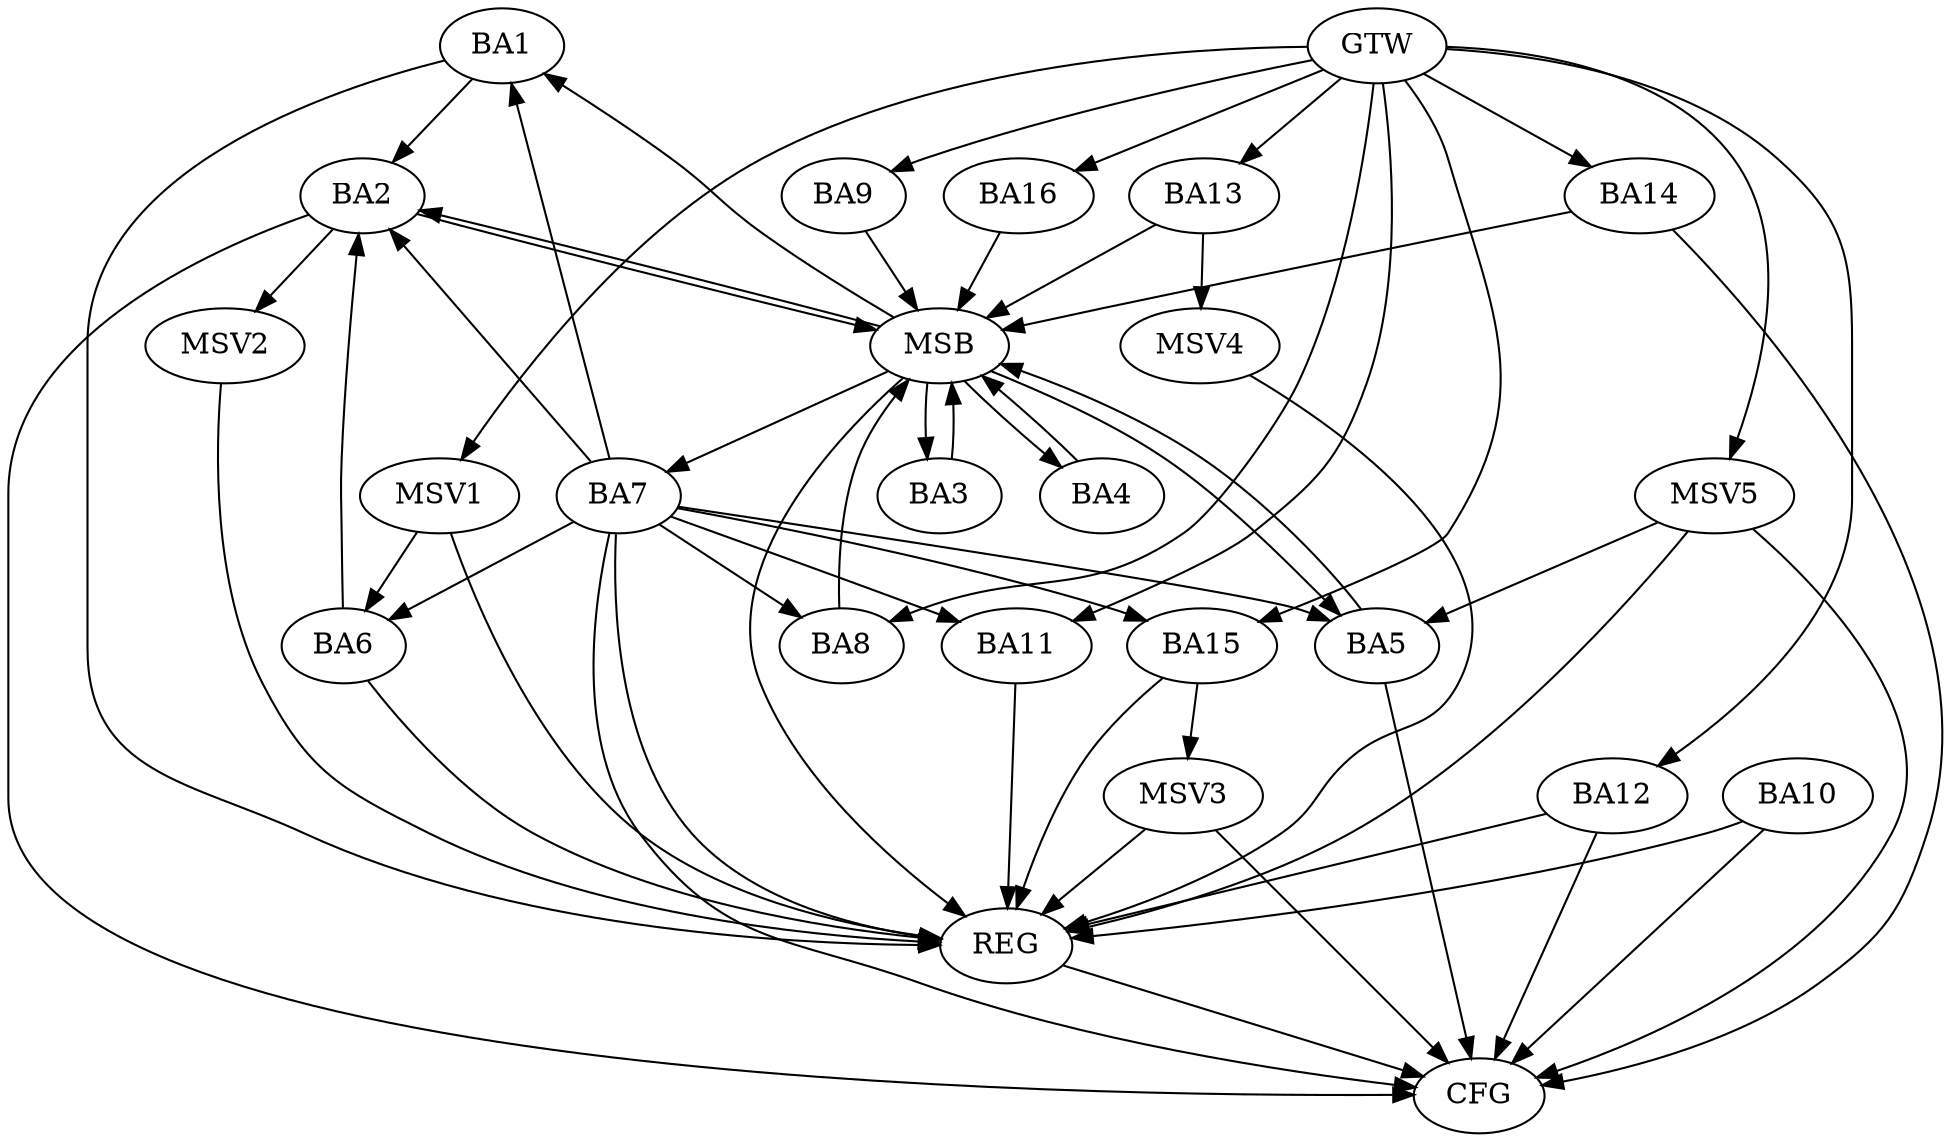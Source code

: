 strict digraph G {
  BA1 [ label="BA1" ];
  BA2 [ label="BA2" ];
  BA3 [ label="BA3" ];
  BA4 [ label="BA4" ];
  BA5 [ label="BA5" ];
  BA6 [ label="BA6" ];
  BA7 [ label="BA7" ];
  BA8 [ label="BA8" ];
  BA9 [ label="BA9" ];
  BA10 [ label="BA10" ];
  BA11 [ label="BA11" ];
  BA12 [ label="BA12" ];
  BA13 [ label="BA13" ];
  BA14 [ label="BA14" ];
  BA15 [ label="BA15" ];
  BA16 [ label="BA16" ];
  GTW [ label="GTW" ];
  REG [ label="REG" ];
  MSB [ label="MSB" ];
  CFG [ label="CFG" ];
  MSV1 [ label="MSV1" ];
  MSV2 [ label="MSV2" ];
  MSV3 [ label="MSV3" ];
  MSV4 [ label="MSV4" ];
  MSV5 [ label="MSV5" ];
  BA1 -> BA2;
  BA6 -> BA2;
  BA7 -> BA2;
  GTW -> BA8;
  GTW -> BA9;
  GTW -> BA11;
  GTW -> BA12;
  GTW -> BA13;
  GTW -> BA14;
  GTW -> BA15;
  GTW -> BA16;
  BA1 -> REG;
  BA6 -> REG;
  BA7 -> REG;
  BA10 -> REG;
  BA11 -> REG;
  BA12 -> REG;
  BA15 -> REG;
  BA2 -> MSB;
  MSB -> BA1;
  MSB -> REG;
  BA3 -> MSB;
  MSB -> BA2;
  BA4 -> MSB;
  MSB -> BA3;
  BA5 -> MSB;
  BA8 -> MSB;
  MSB -> BA4;
  BA9 -> MSB;
  MSB -> BA7;
  BA13 -> MSB;
  MSB -> BA5;
  BA14 -> MSB;
  BA16 -> MSB;
  BA14 -> CFG;
  BA10 -> CFG;
  BA2 -> CFG;
  BA12 -> CFG;
  BA7 -> CFG;
  BA5 -> CFG;
  REG -> CFG;
  BA7 -> BA11;
  BA7 -> BA5;
  BA7 -> BA1;
  BA7 -> BA15;
  BA7 -> BA6;
  BA7 -> BA8;
  MSV1 -> BA6;
  GTW -> MSV1;
  MSV1 -> REG;
  BA2 -> MSV2;
  MSV2 -> REG;
  BA15 -> MSV3;
  MSV3 -> REG;
  MSV3 -> CFG;
  BA13 -> MSV4;
  MSV4 -> REG;
  MSV5 -> BA5;
  GTW -> MSV5;
  MSV5 -> REG;
  MSV5 -> CFG;
}

